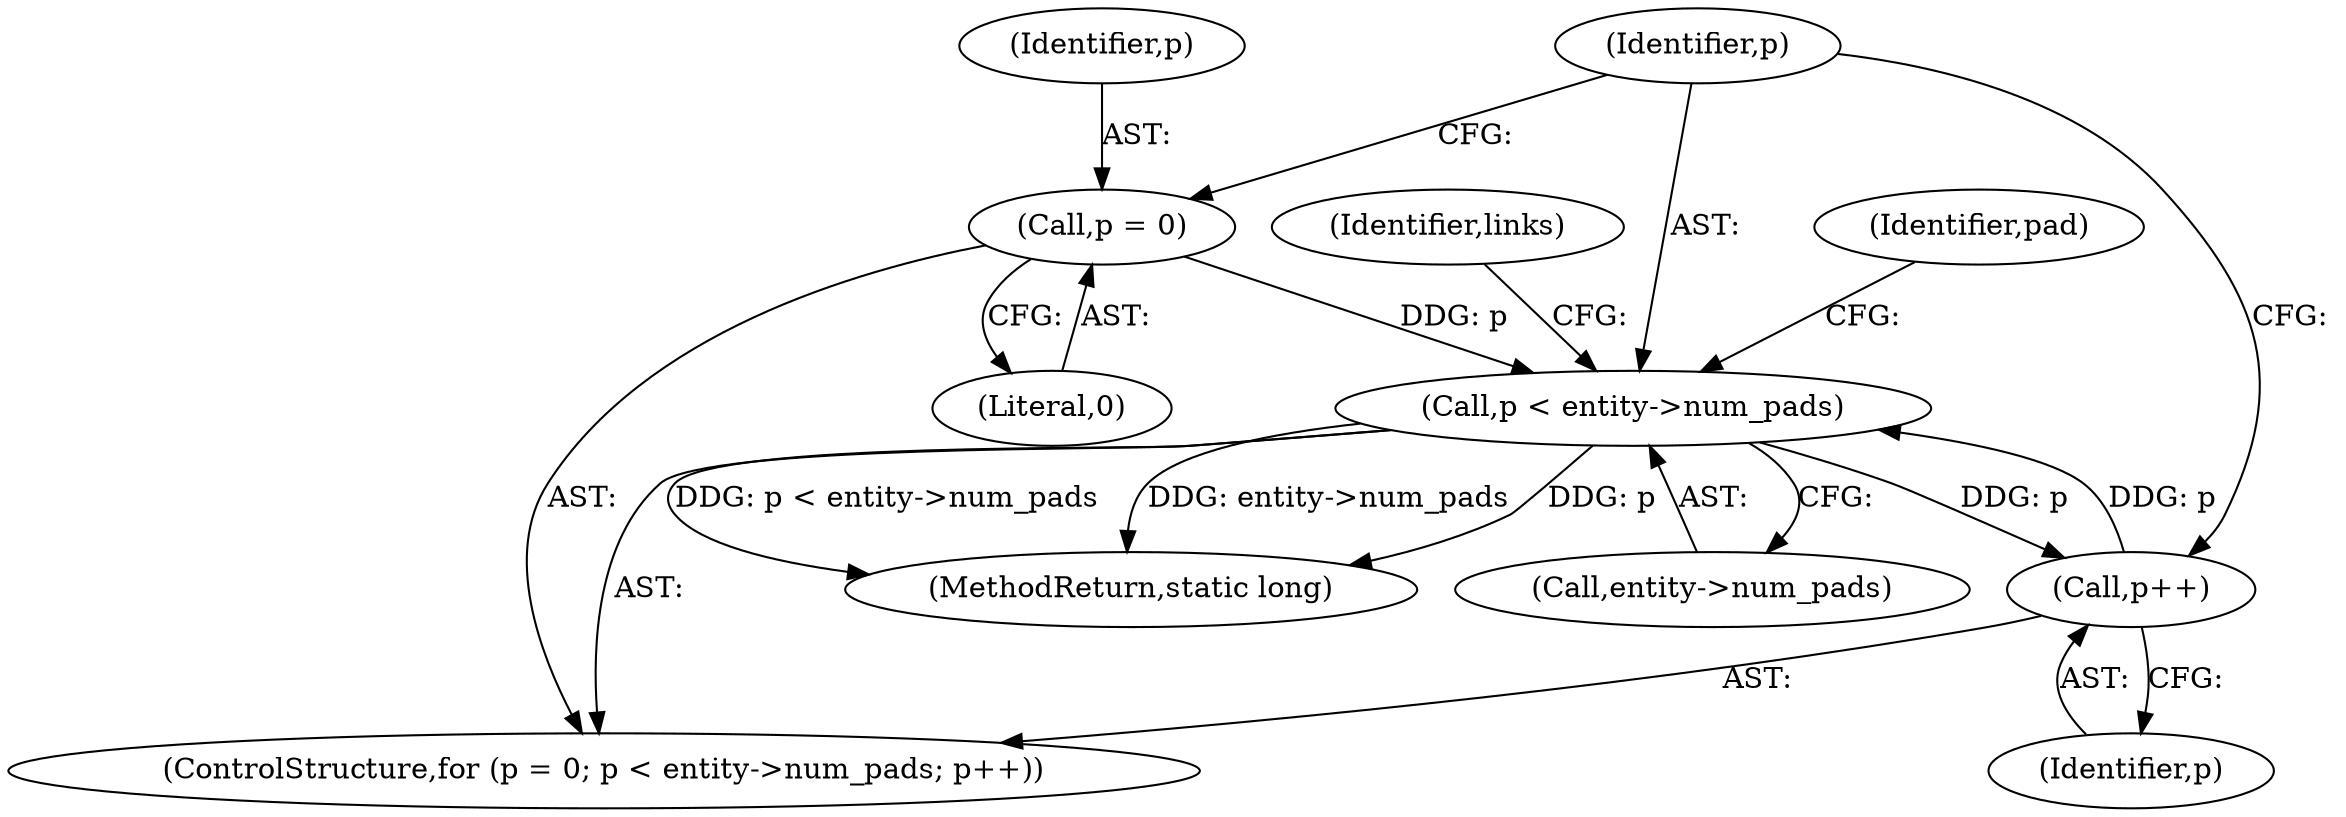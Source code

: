 digraph "0_linux_c88e739b1fad662240e99ecbd0bdaac871717987@pointer" {
"1000130" [label="(Call,p < entity->num_pads)"];
"1000135" [label="(Call,p++)"];
"1000130" [label="(Call,p < entity->num_pads)"];
"1000127" [label="(Call,p = 0)"];
"1000126" [label="(ControlStructure,for (p = 0; p < entity->num_pads; p++))"];
"1000141" [label="(Identifier,pad)"];
"1000127" [label="(Call,p = 0)"];
"1000130" [label="(Call,p < entity->num_pads)"];
"1000264" [label="(MethodReturn,static long)"];
"1000131" [label="(Identifier,p)"];
"1000129" [label="(Literal,0)"];
"1000132" [label="(Call,entity->num_pads)"];
"1000135" [label="(Call,p++)"];
"1000128" [label="(Identifier,p)"];
"1000136" [label="(Identifier,p)"];
"1000171" [label="(Identifier,links)"];
"1000130" -> "1000126"  [label="AST: "];
"1000130" -> "1000132"  [label="CFG: "];
"1000131" -> "1000130"  [label="AST: "];
"1000132" -> "1000130"  [label="AST: "];
"1000141" -> "1000130"  [label="CFG: "];
"1000171" -> "1000130"  [label="CFG: "];
"1000130" -> "1000264"  [label="DDG: p < entity->num_pads"];
"1000130" -> "1000264"  [label="DDG: entity->num_pads"];
"1000130" -> "1000264"  [label="DDG: p"];
"1000135" -> "1000130"  [label="DDG: p"];
"1000127" -> "1000130"  [label="DDG: p"];
"1000130" -> "1000135"  [label="DDG: p"];
"1000135" -> "1000126"  [label="AST: "];
"1000135" -> "1000136"  [label="CFG: "];
"1000136" -> "1000135"  [label="AST: "];
"1000131" -> "1000135"  [label="CFG: "];
"1000127" -> "1000126"  [label="AST: "];
"1000127" -> "1000129"  [label="CFG: "];
"1000128" -> "1000127"  [label="AST: "];
"1000129" -> "1000127"  [label="AST: "];
"1000131" -> "1000127"  [label="CFG: "];
}
